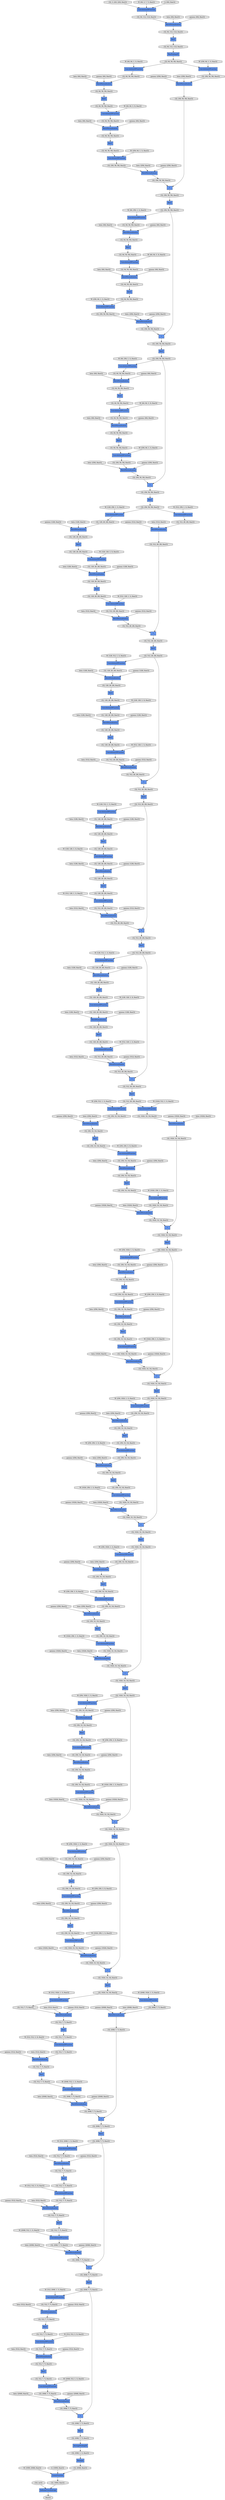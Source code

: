 digraph graphname{rankdir=TB;140308664582272 [label="BatchNormalization",shape="record",fillcolor="#6495ED",style="filled"];140308664615040 [label="(32, 256, 14, 14), float32",shape="octagon",fillcolor="#E0E0E0",style="filled"];140312193564856 [label="gamma: (2048), float32",shape="octagon",fillcolor="#E0E0E0",style="filled"];140308664615096 [label="BatchNormalization",shape="record",fillcolor="#6495ED",style="filled"];140308664615152 [label="Convolution2DFunction",shape="record",fillcolor="#6495ED",style="filled"];140308665172208 [label="(32, 3, 224, 224), float32",shape="octagon",fillcolor="#E0E0E0",style="filled"];140308664615208 [label="(32, 256, 14, 14), float32",shape="octagon",fillcolor="#E0E0E0",style="filled"];140308664615264 [label="ReLU",shape="record",fillcolor="#6495ED",style="filled"];140308665172320 [label="ReLU",shape="record",fillcolor="#6495ED",style="filled"];140308664615320 [label="(32, 256, 14, 14), float32",shape="octagon",fillcolor="#E0E0E0",style="filled"];140308664582552 [label="(32, 256, 14, 14), float32",shape="octagon",fillcolor="#E0E0E0",style="filled"];140312193565136 [label="beta: (2048), float32",shape="octagon",fillcolor="#E0E0E0",style="filled"];140308665172432 [label="(32, 64, 112, 112), float32",shape="octagon",fillcolor="#E0E0E0",style="filled"];140308664615432 [label="BatchNormalization",shape="record",fillcolor="#6495ED",style="filled"];140308664582664 [label="Convolution2DFunction",shape="record",fillcolor="#6495ED",style="filled"];140308664582720 [label="(32, 256, 14, 14), float32",shape="octagon",fillcolor="#E0E0E0",style="filled"];140308664582776 [label="(32, 1024, 14, 14), float32",shape="octagon",fillcolor="#E0E0E0",style="filled"];140308664582888 [label="ReLU",shape="record",fillcolor="#6495ED",style="filled"];140308664615712 [label="(32, 256, 14, 14), float32",shape="octagon",fillcolor="#E0E0E0",style="filled"];140308664615768 [label="(32, 256, 14, 14), float32",shape="octagon",fillcolor="#E0E0E0",style="filled"];140308664615824 [label="_ + _",shape="record",fillcolor="#6495ED",style="filled"];140308664583056 [label="BatchNormalization",shape="record",fillcolor="#6495ED",style="filled"];140312193565640 [label="W: (512, 2048, 1, 1), float32",shape="octagon",fillcolor="#E0E0E0",style="filled"];140308664615880 [label="(32, 256, 14, 14), float32",shape="octagon",fillcolor="#E0E0E0",style="filled"];140308664583112 [label="BatchNormalization",shape="record",fillcolor="#6495ED",style="filled"];140308664615936 [label="(32, 1024, 14, 14), float32",shape="octagon",fillcolor="#E0E0E0",style="filled"];140308664583168 [label="(32, 1024, 14, 14), float32",shape="octagon",fillcolor="#E0E0E0",style="filled"];140311028040704 [label="W: (64, 3, 7, 7), float32",shape="octagon",fillcolor="#E0E0E0",style="filled"];140308664583224 [label="_ + _",shape="record",fillcolor="#6495ED",style="filled"];140308664616048 [label="BatchNormalization",shape="record",fillcolor="#6495ED",style="filled"];140308664583280 [label="(32, 1024, 14, 14), float32",shape="octagon",fillcolor="#E0E0E0",style="filled"];140308664616216 [label="ReLU",shape="record",fillcolor="#6495ED",style="filled"];140312193566032 [label="gamma: (512), float32",shape="octagon",fillcolor="#E0E0E0",style="filled"];140308664616328 [label="(32, 1024, 14, 14), float32",shape="octagon",fillcolor="#E0E0E0",style="filled"];140308664616384 [label="ReLU",shape="record",fillcolor="#6495ED",style="filled"];140308664583616 [label="Convolution2DFunction",shape="record",fillcolor="#6495ED",style="filled"];140308664616440 [label="(32, 1024, 14, 14), float32",shape="octagon",fillcolor="#E0E0E0",style="filled"];140308664583672 [label="(32, 1024, 14, 14), float32",shape="octagon",fillcolor="#E0E0E0",style="filled"];140308664583728 [label="ReLU",shape="record",fillcolor="#6495ED",style="filled"];140312193566312 [label="beta: (512), float32",shape="octagon",fillcolor="#E0E0E0",style="filled"];140308664583784 [label="(32, 256, 14, 14), float32",shape="octagon",fillcolor="#E0E0E0",style="filled"];140308664616608 [label="Convolution2DFunction",shape="record",fillcolor="#6495ED",style="filled"];140308664583840 [label="(32, 1024, 14, 14), float32",shape="octagon",fillcolor="#E0E0E0",style="filled"];140308664616664 [label="(32, 1024, 14, 14), float32",shape="octagon",fillcolor="#E0E0E0",style="filled"];140308664584008 [label="Convolution2DFunction",shape="record",fillcolor="#6495ED",style="filled"];140308664584064 [label="(32, 1024, 14, 14), float32",shape="octagon",fillcolor="#E0E0E0",style="filled"];140312193566648 [label="W: (512, 512, 3, 3), float32",shape="octagon",fillcolor="#E0E0E0",style="filled"];140308664616944 [label="Convolution2DFunction",shape="record",fillcolor="#6495ED",style="filled"];140308664617000 [label="(32, 256, 14, 14), float32",shape="octagon",fillcolor="#E0E0E0",style="filled"];140308664617056 [label="BatchNormalization",shape="record",fillcolor="#6495ED",style="filled"];140308664584288 [label="Convolution2DFunction",shape="record",fillcolor="#6495ED",style="filled"];140308664617112 [label="Convolution2DFunction",shape="record",fillcolor="#6495ED",style="filled"];140308664584344 [label="(32, 256, 14, 14), float32",shape="octagon",fillcolor="#E0E0E0",style="filled"];140308664617168 [label="(32, 256, 14, 14), float32",shape="octagon",fillcolor="#E0E0E0",style="filled"];140308664584400 [label="BatchNormalization",shape="record",fillcolor="#6495ED",style="filled"];140308664617224 [label="ReLU",shape="record",fillcolor="#6495ED",style="filled"];140308664584456 [label="Convolution2DFunction",shape="record",fillcolor="#6495ED",style="filled"];140312193567040 [label="gamma: (512), float32",shape="octagon",fillcolor="#E0E0E0",style="filled"];140308664617280 [label="(32, 256, 14, 14), float32",shape="octagon",fillcolor="#E0E0E0",style="filled"];140308664584512 [label="(32, 256, 14, 14), float32",shape="octagon",fillcolor="#E0E0E0",style="filled"];140308664584568 [label="ReLU",shape="record",fillcolor="#6495ED",style="filled"];140308665174336 [label="(32, 64, 112, 112), float32",shape="octagon",fillcolor="#E0E0E0",style="filled"];140308664617392 [label="BatchNormalization",shape="record",fillcolor="#6495ED",style="filled"];140308664584624 [label="(32, 256, 14, 14), float32",shape="octagon",fillcolor="#E0E0E0",style="filled"];140308665174448 [label="Convolution2DFunction",shape="record",fillcolor="#6495ED",style="filled"];140308664584736 [label="BatchNormalization",shape="record",fillcolor="#6495ED",style="filled"];140308665174560 [label="ReLU",shape="record",fillcolor="#6495ED",style="filled"];140312193567320 [label="beta: (512), float32",shape="octagon",fillcolor="#E0E0E0",style="filled"];140308664617672 [label="(32, 256, 14, 14), float32",shape="octagon",fillcolor="#E0E0E0",style="filled"];140308664617728 [label="(32, 256, 14, 14), float32",shape="octagon",fillcolor="#E0E0E0",style="filled"];140308664617784 [label="_ + _",shape="record",fillcolor="#6495ED",style="filled"];140308664585016 [label="(32, 256, 14, 14), float32",shape="octagon",fillcolor="#E0E0E0",style="filled"];140308664617840 [label="(32, 256, 14, 14), float32",shape="octagon",fillcolor="#E0E0E0",style="filled"];140308664585072 [label="(32, 1024, 14, 14), float32",shape="octagon",fillcolor="#E0E0E0",style="filled"];140312193567656 [label="W: (2048, 512, 1, 1), float32",shape="octagon",fillcolor="#E0E0E0",style="filled"];140308664617896 [label="(32, 1024, 14, 14), float32",shape="octagon",fillcolor="#E0E0E0",style="filled"];140308664585128 [label="_ + _",shape="record",fillcolor="#6495ED",style="filled"];140308665174952 [label="Convolution2DFunction",shape="record",fillcolor="#6495ED",style="filled"];140308664585184 [label="(32, 256, 14, 14), float32",shape="octagon",fillcolor="#E0E0E0",style="filled"];140308664618008 [label="BatchNormalization",shape="record",fillcolor="#6495ED",style="filled"];140308664585240 [label="(32, 256, 14, 14), float32",shape="octagon",fillcolor="#E0E0E0",style="filled"];140308664585352 [label="BatchNormalization",shape="record",fillcolor="#6495ED",style="filled"];140308664618176 [label="ReLU",shape="record",fillcolor="#6495ED",style="filled"];140308665175232 [label="(32, 64, 112, 112), float32",shape="octagon",fillcolor="#E0E0E0",style="filled"];140312193568048 [label="gamma: (2048), float32",shape="octagon",fillcolor="#E0E0E0",style="filled"];140308664618288 [label="(32, 1024, 14, 14), float32",shape="octagon",fillcolor="#E0E0E0",style="filled"];140308664585520 [label="ReLU",shape="record",fillcolor="#6495ED",style="filled"];140308664618344 [label="ReLU",shape="record",fillcolor="#6495ED",style="filled"];140308665175400 [label="BatchNormalization",shape="record",fillcolor="#6495ED",style="filled"];140308664618400 [label="(32, 1024, 14, 14), float32",shape="octagon",fillcolor="#E0E0E0",style="filled"];140308664585632 [label="(32, 1024, 14, 14), float32",shape="octagon",fillcolor="#E0E0E0",style="filled"];140308665175456 [label="MaxPooling2D",shape="record",fillcolor="#6495ED",style="filled"];140308664585688 [label="ReLU",shape="record",fillcolor="#6495ED",style="filled"];140308664585744 [label="(32, 1024, 14, 14), float32",shape="octagon",fillcolor="#E0E0E0",style="filled"];140312193568328 [label="beta: (2048), float32",shape="octagon",fillcolor="#E0E0E0",style="filled"];140308664618568 [label="Convolution2DFunction",shape="record",fillcolor="#6495ED",style="filled"];140308664618624 [label="(32, 1024, 14, 14), float32",shape="octagon",fillcolor="#E0E0E0",style="filled"];140308664585912 [label="Convolution2DFunction",shape="record",fillcolor="#6495ED",style="filled"];140308664585968 [label="(32, 1024, 14, 14), float32",shape="octagon",fillcolor="#E0E0E0",style="filled"];140308664586024 [label="Convolution2DFunction",shape="record",fillcolor="#6495ED",style="filled"];140308665175848 [label="(32, 64, 56, 56), float32",shape="octagon",fillcolor="#E0E0E0",style="filled"];140308665175904 [label="Convolution2DFunction",shape="record",fillcolor="#6495ED",style="filled"];140312193568664 [label="W: (1000, 2048), float32",shape="octagon",fillcolor="#E0E0E0",style="filled"];140308664618904 [label="Convolution2DFunction",shape="record",fillcolor="#6495ED",style="filled"];140308664618960 [label="(32, 256, 14, 14), float32",shape="octagon",fillcolor="#E0E0E0",style="filled"];140312196321352 [label="gamma: (128), float32",shape="octagon",fillcolor="#E0E0E0",style="filled"];140312196321632 [label="beta: (128), float32",shape="octagon",fillcolor="#E0E0E0",style="filled"];140312196321968 [label="W: (512, 128, 1, 1), float32",shape="octagon",fillcolor="#E0E0E0",style="filled"];140312196322360 [label="gamma: (512), float32",shape="octagon",fillcolor="#E0E0E0",style="filled"];140312196322640 [label="beta: (512), float32",shape="octagon",fillcolor="#E0E0E0",style="filled"];140308665144880 [label="BatchNormalization",shape="record",fillcolor="#6495ED",style="filled"];140312196323200 [label="W: (256, 512, 1, 1), float32",shape="octagon",fillcolor="#E0E0E0",style="filled"];140311028307952 [label="BatchNormalization",shape="record",fillcolor="#6495ED",style="filled"];140310032128264 [label="gamma: (2048), float32",shape="octagon",fillcolor="#E0E0E0",style="filled"];140312196323592 [label="gamma: (256), float32",shape="octagon",fillcolor="#E0E0E0",style="filled"];140312196323872 [label="beta: (256), float32",shape="octagon",fillcolor="#E0E0E0",style="filled"];140312196324208 [label="W: (256, 256, 3, 3), float32",shape="octagon",fillcolor="#E0E0E0",style="filled"];140312196324600 [label="gamma: (256), float32",shape="octagon",fillcolor="#E0E0E0",style="filled"];140311028309464 [label="Convolution2DFunction",shape="record",fillcolor="#6495ED",style="filled"];140312196324880 [label="beta: (256), float32",shape="octagon",fillcolor="#E0E0E0",style="filled"];140312196325216 [label="W: (1024, 256, 1, 1), float32",shape="octagon",fillcolor="#E0E0E0",style="filled"];140308665147232 [label="Convolution2DFunction",shape="record",fillcolor="#6495ED",style="filled"];140308664131656 [label="BatchNormalization",shape="record",fillcolor="#6495ED",style="filled"];140308664197248 [label="(32, 512, 7, 7), float32",shape="octagon",fillcolor="#E0E0E0",style="filled"];140308664131712 [label="Convolution2DFunction",shape="record",fillcolor="#6495ED",style="filled"];140308664197304 [label="BatchNormalization",shape="record",fillcolor="#6495ED",style="filled"];140308664131768 [label="(32, 256, 14, 14), float32",shape="octagon",fillcolor="#E0E0E0",style="filled"];140312196260024 [label="W: (128, 256, 1, 1), float32",shape="octagon",fillcolor="#E0E0E0",style="filled"];140308664197360 [label="Convolution2DFunction",shape="record",fillcolor="#6495ED",style="filled"];140308664131824 [label="ReLU",shape="record",fillcolor="#6495ED",style="filled"];140308664197416 [label="(32, 512, 7, 7), float32",shape="octagon",fillcolor="#E0E0E0",style="filled"];140308664131880 [label="(32, 256, 14, 14), float32",shape="octagon",fillcolor="#E0E0E0",style="filled"];140308664197472 [label="ReLU",shape="record",fillcolor="#6495ED",style="filled"];140308664197528 [label="(32, 512, 7, 7), float32",shape="octagon",fillcolor="#E0E0E0",style="filled"];140308664131992 [label="BatchNormalization",shape="record",fillcolor="#6495ED",style="filled"];140312196391320 [label="W: (256, 1024, 1, 1), float32",shape="octagon",fillcolor="#E0E0E0",style="filled"];140312196194712 [label="gamma: (64), float32",shape="octagon",fillcolor="#E0E0E0",style="filled"];140308664197640 [label="BatchNormalization",shape="record",fillcolor="#6495ED",style="filled"];140312196260416 [label="gamma: (128), float32",shape="octagon",fillcolor="#E0E0E0",style="filled"];140308664132272 [label="(32, 256, 14, 14), float32",shape="octagon",fillcolor="#E0E0E0",style="filled"];140308664132328 [label="(32, 256, 14, 14), float32",shape="octagon",fillcolor="#E0E0E0",style="filled"];140308664197920 [label="(32, 512, 7, 7), float32",shape="octagon",fillcolor="#E0E0E0",style="filled"];140308664132384 [label="_ + _",shape="record",fillcolor="#6495ED",style="filled"];140312196391712 [label="gamma: (256), float32",shape="octagon",fillcolor="#E0E0E0",style="filled"];140308664132440 [label="(32, 256, 14, 14), float32",shape="octagon",fillcolor="#E0E0E0",style="filled"];140312196260696 [label="beta: (128), float32",shape="octagon",fillcolor="#E0E0E0",style="filled"];140308664198032 [label="_ + _",shape="record",fillcolor="#6495ED",style="filled"];140308664132496 [label="(32, 1024, 14, 14), float32",shape="octagon",fillcolor="#E0E0E0",style="filled"];140308664198088 [label="(32, 512, 7, 7), float32",shape="octagon",fillcolor="#E0E0E0",style="filled"];140308664198144 [label="(32, 2048, 7, 7), float32",shape="octagon",fillcolor="#E0E0E0",style="filled"];140308664132608 [label="BatchNormalization",shape="record",fillcolor="#6495ED",style="filled"];140312196391992 [label="beta: (256), float32",shape="octagon",fillcolor="#E0E0E0",style="filled"];140312196195384 [label="W: (64, 64, 1, 1), float32",shape="octagon",fillcolor="#E0E0E0",style="filled"];140308664198256 [label="BatchNormalization",shape="record",fillcolor="#6495ED",style="filled"];140308664132776 [label="ReLU",shape="record",fillcolor="#6495ED",style="filled"];140312196261032 [label="W: (128, 128, 3, 3), float32",shape="octagon",fillcolor="#E0E0E0",style="filled"];140308664132888 [label="(32, 1024, 14, 14), float32",shape="octagon",fillcolor="#E0E0E0",style="filled"];140308664132944 [label="ReLU",shape="record",fillcolor="#6495ED",style="filled"];140308664198536 [label="(32, 2048, 7, 7), float32",shape="octagon",fillcolor="#E0E0E0",style="filled"];140308664133000 [label="(32, 1024, 14, 14), float32",shape="octagon",fillcolor="#E0E0E0",style="filled"];140312196392328 [label="W: (256, 256, 3, 3), float32",shape="octagon",fillcolor="#E0E0E0",style="filled"];140308664198592 [label="SoftmaxCrossEntropy",shape="record",fillcolor="#6495ED",style="filled"];140308664198648 [label="(32, 2048, 7, 7), float32",shape="octagon",fillcolor="#E0E0E0",style="filled"];140312196261424 [label="gamma: (128), float32",shape="octagon",fillcolor="#E0E0E0",style="filled"];140308664198760 [label="(32, 512, 7, 7), float32",shape="octagon",fillcolor="#E0E0E0",style="filled"];140308664133224 [label="(32, 1024, 14, 14), float32",shape="octagon",fillcolor="#E0E0E0",style="filled"];140312196392720 [label="gamma: (256), float32",shape="octagon",fillcolor="#E0E0E0",style="filled"];140312196261704 [label="beta: (128), float32",shape="octagon",fillcolor="#E0E0E0",style="filled"];140312196196168 [label="beta: (64), float32",shape="octagon",fillcolor="#E0E0E0",style="filled"];140308664199040 [label="ReLU",shape="record",fillcolor="#6495ED",style="filled"];140308664133504 [label="Convolution2DFunction",shape="record",fillcolor="#6495ED",style="filled"];140308664133560 [label="(32, 256, 14, 14), float32",shape="octagon",fillcolor="#E0E0E0",style="filled"];140308664199152 [label="(32, 2048, 7, 7), float32",shape="octagon",fillcolor="#E0E0E0",style="filled"];140308664133616 [label="BatchNormalization",shape="record",fillcolor="#6495ED",style="filled"];140308664133672 [label="Convolution2DFunction",shape="record",fillcolor="#6495ED",style="filled"];140312196393000 [label="beta: (256), float32",shape="octagon",fillcolor="#E0E0E0",style="filled"];140308664133728 [label="(32, 256, 14, 14), float32",shape="octagon",fillcolor="#E0E0E0",style="filled"];140308664133784 [label="ReLU",shape="record",fillcolor="#6495ED",style="filled"];140312196262040 [label="W: (512, 128, 1, 1), float32",shape="octagon",fillcolor="#E0E0E0",style="filled"];140308664199376 [label="(32, 512, 7, 7), float32",shape="octagon",fillcolor="#E0E0E0",style="filled"];140308664133840 [label="(32, 256, 14, 14), float32",shape="octagon",fillcolor="#E0E0E0",style="filled"];140308664199432 [label="ReLU",shape="record",fillcolor="#6495ED",style="filled"];140312196196616 [label="beta: (64), float32",shape="octagon",fillcolor="#E0E0E0",style="filled"];140308664133952 [label="BatchNormalization",shape="record",fillcolor="#6495ED",style="filled"];140308664199544 [label="Convolution2DFunction",shape="record",fillcolor="#6495ED",style="filled"];140312196393336 [label="W: (1024, 256, 1, 1), float32",shape="octagon",fillcolor="#E0E0E0",style="filled"];140308664199600 [label="BatchNormalization",shape="record",fillcolor="#6495ED",style="filled"];140308664199656 [label="Convolution2DFunction",shape="record",fillcolor="#6495ED",style="filled"];140308664199712 [label="(32, 512, 7, 7), float32",shape="octagon",fillcolor="#E0E0E0",style="filled"];140312196262432 [label="gamma: (512), float32",shape="octagon",fillcolor="#E0E0E0",style="filled"];140308664199768 [label="ReLU",shape="record",fillcolor="#6495ED",style="filled"];140308664134232 [label="(32, 256, 14, 14), float32",shape="octagon",fillcolor="#E0E0E0",style="filled"];140312196196952 [label="W: (64, 64, 3, 3), float32",shape="octagon",fillcolor="#E0E0E0",style="filled"];140308664199824 [label="(32, 512, 7, 7), float32",shape="octagon",fillcolor="#E0E0E0",style="filled"];140308664134344 [label="_ + _",shape="record",fillcolor="#6495ED",style="filled"];140308664199936 [label="Reshape",shape="record",fillcolor="#6495ED",style="filled"];140308664134400 [label="(32, 256, 14, 14), float32",shape="octagon",fillcolor="#E0E0E0",style="filled"];140312196393728 [label="gamma: (1024), float32",shape="octagon",fillcolor="#E0E0E0",style="filled"];140308664134456 [label="(32, 1024, 14, 14), float32",shape="octagon",fillcolor="#E0E0E0",style="filled"];140312196262712 [label="beta: (512), float32",shape="octagon",fillcolor="#E0E0E0",style="filled"];140308664134568 [label="ReLU",shape="record",fillcolor="#6495ED",style="filled"];140312196197344 [label="gamma: (64), float32",shape="octagon",fillcolor="#E0E0E0",style="filled"];140312196394008 [label="beta: (1024), float32",shape="octagon",fillcolor="#E0E0E0",style="filled"];140308664200272 [label="(32), int32",shape="octagon",fillcolor="#E0E0E0",style="filled"];140308664134736 [label="ReLU",shape="record",fillcolor="#6495ED",style="filled"];140308665085008 [label="ReLU",shape="record",fillcolor="#6495ED",style="filled"];140308664134792 [label="BatchNormalization",shape="record",fillcolor="#6495ED",style="filled"];140312196263048 [label="W: (512, 256, 1, 1), float32",shape="octagon",fillcolor="#E0E0E0",style="filled"];140308664134848 [label="(32, 1024, 14, 14), float32",shape="octagon",fillcolor="#E0E0E0",style="filled"];140308664200440 [label="(32, 512, 7, 7), float32",shape="octagon",fillcolor="#E0E0E0",style="filled"];140308664134904 [label="(32, 512, 7, 7), float32",shape="octagon",fillcolor="#E0E0E0",style="filled"];140312196197624 [label="beta: (64), float32",shape="octagon",fillcolor="#E0E0E0",style="filled"];140308664200496 [label="BatchNormalization",shape="record",fillcolor="#6495ED",style="filled"];140308664134960 [label="(32, 1024, 14, 14), float32",shape="octagon",fillcolor="#E0E0E0",style="filled"];140308664135128 [label="AveragePooling2D",shape="record",fillcolor="#6495ED",style="filled"];140308664200664 [label="ReLU",shape="record",fillcolor="#6495ED",style="filled"];140308664200720 [label="(32, 512, 7, 7), float32",shape="octagon",fillcolor="#E0E0E0",style="filled"];140308664135184 [label="(32, 1024, 14, 14), float32",shape="octagon",fillcolor="#E0E0E0",style="filled"];140312196394512 [label="W: (256, 1024, 1, 1), float32",shape="octagon",fillcolor="#E0E0E0",style="filled"];140308664200776 [label="_ + _",shape="record",fillcolor="#6495ED",style="filled"];140312196263440 [label="gamma: (512), float32",shape="octagon",fillcolor="#E0E0E0",style="filled"];140312196197960 [label="W: (256, 64, 1, 1), float32",shape="octagon",fillcolor="#E0E0E0",style="filled"];140308664135408 [label="Convolution2DFunction",shape="record",fillcolor="#6495ED",style="filled"];140308664135464 [label="(32, 512, 7, 7), float32",shape="octagon",fillcolor="#E0E0E0",style="filled"];140312196263720 [label="beta: (512), float32",shape="octagon",fillcolor="#E0E0E0",style="filled"];140308664135520 [label="BatchNormalization",shape="record",fillcolor="#6495ED",style="filled"];140308664135576 [label="Convolution2DFunction",shape="record",fillcolor="#6495ED",style="filled"];140312196394904 [label="gamma: (256), float32",shape="octagon",fillcolor="#E0E0E0",style="filled"];140308664201168 [label="(32, 2048, 7, 7), float32",shape="octagon",fillcolor="#E0E0E0",style="filled"];140308664135632 [label="(32, 512, 7, 7), float32",shape="octagon",fillcolor="#E0E0E0",style="filled"];140312196198352 [label="gamma: (256), float32",shape="octagon",fillcolor="#E0E0E0",style="filled"];140308664692808 [label="(32, 128, 28, 28), float32",shape="octagon",fillcolor="#E0E0E0",style="filled"];140312193544320 [label="gamma: (256), float32",shape="octagon",fillcolor="#E0E0E0",style="filled"];140308664234168 [label="(32, 2048, 7, 7), float32",shape="octagon",fillcolor="#E0E0E0",style="filled"];140312196296888 [label="beta: (128), float32",shape="octagon",fillcolor="#E0E0E0",style="filled"];140308664234280 [label="(32, 2048, 7, 7), float32",shape="octagon",fillcolor="#E0E0E0",style="filled"];140312193544600 [label="beta: (256), float32",shape="octagon",fillcolor="#E0E0E0",style="filled"];140308664693144 [label="Convolution2DFunction",shape="record",fillcolor="#6495ED",style="filled"];140308664693200 [label="(32, 64, 56, 56), float32",shape="octagon",fillcolor="#E0E0E0",style="filled"];140308664234504 [label="LinearFunction",shape="record",fillcolor="#6495ED",style="filled"];140312196297224 [label="W: (128, 128, 3, 3), float32",shape="octagon",fillcolor="#E0E0E0",style="filled"];140308664693256 [label="BatchNormalization",shape="record",fillcolor="#6495ED",style="filled"];140308664234560 [label="(32, 2048, 7, 7), float32",shape="octagon",fillcolor="#E0E0E0",style="filled"];140308664693312 [label="Convolution2DFunction",shape="record",fillcolor="#6495ED",style="filled"];140308664234616 [label="(32, 2048), float32",shape="octagon",fillcolor="#E0E0E0",style="filled"];140308664693368 [label="(32, 64, 56, 56), float32",shape="octagon",fillcolor="#E0E0E0",style="filled"];140308664693424 [label="ReLU",shape="record",fillcolor="#6495ED",style="filled"];140308664234728 [label="(32, 2048, 1, 1), float32",shape="octagon",fillcolor="#E0E0E0",style="filled"];140312193544936 [label="W: (1024, 256, 1, 1), float32",shape="octagon",fillcolor="#E0E0E0",style="filled"];140308664693480 [label="(32, 64, 56, 56), float32",shape="octagon",fillcolor="#E0E0E0",style="filled"];140308664693592 [label="BatchNormalization",shape="record",fillcolor="#6495ED",style="filled"];140312196297616 [label="gamma: (128), float32",shape="octagon",fillcolor="#E0E0E0",style="filled"];140312193545328 [label="gamma: (1024), float32",shape="octagon",fillcolor="#E0E0E0",style="filled"];140308664693872 [label="(32, 64, 56, 56), float32",shape="octagon",fillcolor="#E0E0E0",style="filled"];140312196297896 [label="beta: (128), float32",shape="octagon",fillcolor="#E0E0E0",style="filled"];140308664693984 [label="Convolution2DFunction",shape="record",fillcolor="#6495ED",style="filled"];140308664694040 [label="(32, 64, 56, 56), float32",shape="octagon",fillcolor="#E0E0E0",style="filled"];140308664694096 [label="(32, 256, 56, 56), float32",shape="octagon",fillcolor="#E0E0E0",style="filled"];140312193545608 [label="beta: (1024), float32",shape="octagon",fillcolor="#E0E0E0",style="filled"];140308664694208 [label="BatchNormalization",shape="record",fillcolor="#6495ED",style="filled"];140312196298232 [label="W: (512, 128, 1, 1), float32",shape="octagon",fillcolor="#E0E0E0",style="filled"];140308664694376 [label="BatchNormalization",shape="record",fillcolor="#6495ED",style="filled"];140308664694432 [label="(32, 512, 28, 28), float32",shape="octagon",fillcolor="#E0E0E0",style="filled"];140308664694488 [label="(32, 256, 56, 56), float32",shape="octagon",fillcolor="#E0E0E0",style="filled"];140312193546000 [label="W: (512, 2048, 1, 1), float32",shape="octagon",fillcolor="#E0E0E0",style="filled"];140308664694544 [label="_ + _",shape="record",fillcolor="#6495ED",style="filled"];140308664694600 [label="(32, 256, 56, 56), float32",shape="octagon",fillcolor="#E0E0E0",style="filled"];140312196298624 [label="gamma: (512), float32",shape="octagon",fillcolor="#E0E0E0",style="filled"];140308664694880 [label="ReLU",shape="record",fillcolor="#6495ED",style="filled"];140312193546392 [label="gamma: (512), float32",shape="octagon",fillcolor="#E0E0E0",style="filled"];140312196298904 [label="beta: (512), float32",shape="octagon",fillcolor="#E0E0E0",style="filled"];140308664694936 [label="Convolution2DFunction",shape="record",fillcolor="#6495ED",style="filled"];140308664694992 [label="(32, 256, 56, 56), float32",shape="octagon",fillcolor="#E0E0E0",style="filled"];140308664695048 [label="(32, 128, 28, 28), float32",shape="octagon",fillcolor="#E0E0E0",style="filled"];140309990914368 [label="W: (2048, 512, 1, 1), float32",shape="octagon",fillcolor="#E0E0E0",style="filled"];140308664695104 [label="(32, 512, 28, 28), float32",shape="octagon",fillcolor="#E0E0E0",style="filled"];140308664695160 [label="_ + _",shape="record",fillcolor="#6495ED",style="filled"];140312193546672 [label="beta: (512), float32",shape="octagon",fillcolor="#E0E0E0",style="filled"];140308664695440 [label="ReLU",shape="record",fillcolor="#6495ED",style="filled"];140312196299408 [label="W: (128, 512, 1, 1), float32",shape="octagon",fillcolor="#E0E0E0",style="filled"];140312193547008 [label="W: (512, 512, 3, 3), float32",shape="octagon",fillcolor="#E0E0E0",style="filled"];140308664695552 [label="(32, 512, 28, 28), float32",shape="octagon",fillcolor="#E0E0E0",style="filled"];140308664695664 [label="BatchNormalization",shape="record",fillcolor="#6495ED",style="filled"];140312196299800 [label="gamma: (128), float32",shape="octagon",fillcolor="#E0E0E0",style="filled"];140308664695888 [label="(32, 512, 28, 28), float32",shape="octagon",fillcolor="#E0E0E0",style="filled"];140312193547400 [label="gamma: (512), float32",shape="octagon",fillcolor="#E0E0E0",style="filled"];140310032563504 [label="beta: (2048), float32",shape="octagon",fillcolor="#E0E0E0",style="filled"];140308664696112 [label="ReLU",shape="record",fillcolor="#6495ED",style="filled"];140312196300080 [label="beta: (128), float32",shape="octagon",fillcolor="#E0E0E0",style="filled"];140312193547680 [label="beta: (512), float32",shape="octagon",fillcolor="#E0E0E0",style="filled"];140312196300416 [label="W: (128, 128, 3, 3), float32",shape="octagon",fillcolor="#E0E0E0",style="filled"];140312193548016 [label="W: (2048, 512, 1, 1), float32",shape="octagon",fillcolor="#E0E0E0",style="filled"];140308664172616 [label="ReLU",shape="record",fillcolor="#6495ED",style="filled"];140308664467528 [label="(32, 64, 56, 56), float32",shape="octagon",fillcolor="#E0E0E0",style="filled"];140308664172672 [label="(32, 512, 7, 7), float32",shape="octagon",fillcolor="#E0E0E0",style="filled"];140308664467584 [label="(32, 64, 56, 56), float32",shape="octagon",fillcolor="#E0E0E0",style="filled"];140308664467640 [label="_ + _",shape="record",fillcolor="#6495ED",style="filled"];140312196235448 [label="gamma: (256), float32",shape="octagon",fillcolor="#E0E0E0",style="filled"];140308664172784 [label="BatchNormalization",shape="record",fillcolor="#6495ED",style="filled"];140308664467696 [label="(32, 64, 56, 56), float32",shape="octagon",fillcolor="#E0E0E0",style="filled"];140308664467752 [label="(32, 256, 56, 56), float32",shape="octagon",fillcolor="#E0E0E0",style="filled"];140308664467864 [label="BatchNormalization",shape="record",fillcolor="#6495ED",style="filled"];140312193581520 [label="b: (1000), float32",shape="octagon",fillcolor="#E0E0E0",style="filled"];140312196235728 [label="beta: (256), float32",shape="octagon",fillcolor="#E0E0E0",style="filled"];140308664173064 [label="(32, 512, 7, 7), float32",shape="octagon",fillcolor="#E0E0E0",style="filled"];140308664369728 [label="float32",shape="octagon",fillcolor="#E0E0E0",style="filled"];140308664173120 [label="Convolution2DFunction",shape="record",fillcolor="#6495ED",style="filled"];140308664468032 [label="ReLU",shape="record",fillcolor="#6495ED",style="filled"];140308664173232 [label="(32, 512, 7, 7), float32",shape="octagon",fillcolor="#E0E0E0",style="filled"];140308664468144 [label="(32, 256, 56, 56), float32",shape="octagon",fillcolor="#E0E0E0",style="filled"];140308664173288 [label="BatchNormalization",shape="record",fillcolor="#6495ED",style="filled"];140308664468200 [label="ReLU",shape="record",fillcolor="#6495ED",style="filled"];140308664468256 [label="(32, 256, 56, 56), float32",shape="octagon",fillcolor="#E0E0E0",style="filled"];140308664173456 [label="ReLU",shape="record",fillcolor="#6495ED",style="filled"];140308664173512 [label="(32, 2048, 7, 7), float32",shape="octagon",fillcolor="#E0E0E0",style="filled"];140312196236232 [label="W: (64, 256, 1, 1), float32",shape="octagon",fillcolor="#E0E0E0",style="filled"];140308664468480 [label="(32, 256, 56, 56), float32",shape="octagon",fillcolor="#E0E0E0",style="filled"];140308664468760 [label="Convolution2DFunction",shape="record",fillcolor="#6495ED",style="filled"];140308664468816 [label="(32, 64, 56, 56), float32",shape="octagon",fillcolor="#E0E0E0",style="filled"];140312196236624 [label="gamma: (64), float32",shape="octagon",fillcolor="#E0E0E0",style="filled"];140312196466056 [label="W: (2048, 1024, 1, 1), float32",shape="octagon",fillcolor="#E0E0E0",style="filled"];140308664468872 [label="BatchNormalization",shape="record",fillcolor="#6495ED",style="filled"];140308664468928 [label="Convolution2DFunction",shape="record",fillcolor="#6495ED",style="filled"];140308664468984 [label="(32, 64, 56, 56), float32",shape="octagon",fillcolor="#E0E0E0",style="filled"];140308664469040 [label="ReLU",shape="record",fillcolor="#6495ED",style="filled"];140308664469096 [label="(32, 64, 56, 56), float32",shape="octagon",fillcolor="#E0E0E0",style="filled"];140312196236904 [label="beta: (64), float32",shape="octagon",fillcolor="#E0E0E0",style="filled"];140308664174240 [label="BatchNormalization",shape="record",fillcolor="#6495ED",style="filled"];140312196466336 [label="gamma: (2048), float32",shape="octagon",fillcolor="#E0E0E0",style="filled"];140308664174296 [label="(32, 2048, 7, 7), float32",shape="octagon",fillcolor="#E0E0E0",style="filled"];140308664469208 [label="BatchNormalization",shape="record",fillcolor="#6495ED",style="filled"];140312196237240 [label="W: (64, 64, 3, 3), float32",shape="octagon",fillcolor="#E0E0E0",style="filled"];140308664469488 [label="(32, 64, 56, 56), float32",shape="octagon",fillcolor="#E0E0E0",style="filled"];140308664469600 [label="_ + _",shape="record",fillcolor="#6495ED",style="filled"];140308664469656 [label="(32, 64, 56, 56), float32",shape="octagon",fillcolor="#E0E0E0",style="filled"];140308664469712 [label="(32, 256, 56, 56), float32",shape="octagon",fillcolor="#E0E0E0",style="filled"];140308664469824 [label="ReLU",shape="record",fillcolor="#6495ED",style="filled"];140312196237632 [label="gamma: (64), float32",shape="octagon",fillcolor="#E0E0E0",style="filled"];140308664469992 [label="ReLU",shape="record",fillcolor="#6495ED",style="filled"];140308664470048 [label="BatchNormalization",shape="record",fillcolor="#6495ED",style="filled"];140308664470104 [label="(32, 256, 56, 56), float32",shape="octagon",fillcolor="#E0E0E0",style="filled"];140312196237912 [label="beta: (64), float32",shape="octagon",fillcolor="#E0E0E0",style="filled"];140308664175248 [label="ReLU",shape="record",fillcolor="#6495ED",style="filled"];140308664470160 [label="(32, 128, 28, 28), float32",shape="octagon",fillcolor="#E0E0E0",style="filled"];140308664470216 [label="(32, 256, 56, 56), float32",shape="octagon",fillcolor="#E0E0E0",style="filled"];140308664175360 [label="(32, 2048, 7, 7), float32",shape="octagon",fillcolor="#E0E0E0",style="filled"];140308664470384 [label="Convolution2DFunction",shape="record",fillcolor="#6495ED",style="filled"];140308664470440 [label="(32, 256, 56, 56), float32",shape="octagon",fillcolor="#E0E0E0",style="filled"];140312196238248 [label="W: (256, 64, 1, 1), float32",shape="octagon",fillcolor="#E0E0E0",style="filled"];140308664470664 [label="Convolution2DFunction",shape="record",fillcolor="#6495ED",style="filled"];140308664470720 [label="(32, 128, 28, 28), float32",shape="octagon",fillcolor="#E0E0E0",style="filled"];140308664470776 [label="BatchNormalization",shape="record",fillcolor="#6495ED",style="filled"];140308664470832 [label="Convolution2DFunction",shape="record",fillcolor="#6495ED",style="filled"];140312196238640 [label="gamma: (256), float32",shape="octagon",fillcolor="#E0E0E0",style="filled"];140308664175976 [label="Convolution2DFunction",shape="record",fillcolor="#6495ED",style="filled"];140308664470888 [label="(32, 128, 28, 28), float32",shape="octagon",fillcolor="#E0E0E0",style="filled"];140308664470944 [label="ReLU",shape="record",fillcolor="#6495ED",style="filled"];140308664176088 [label="(32, 2048, 7, 7), float32",shape="octagon",fillcolor="#E0E0E0",style="filled"];140308664471000 [label="(32, 128, 28, 28), float32",shape="octagon",fillcolor="#E0E0E0",style="filled"];140308664176144 [label="(32, 512, 7, 7), float32",shape="octagon",fillcolor="#E0E0E0",style="filled"];140308664176200 [label="(32, 2048, 7, 7), float32",shape="octagon",fillcolor="#E0E0E0",style="filled"];140308664471112 [label="BatchNormalization",shape="record",fillcolor="#6495ED",style="filled"];140312196238920 [label="beta: (256), float32",shape="octagon",fillcolor="#E0E0E0",style="filled"];140308664372920 [label="(32, 1000), float32",shape="octagon",fillcolor="#E0E0E0",style="filled"];140308664176312 [label="Convolution2DFunction",shape="record",fillcolor="#6495ED",style="filled"];140308664176368 [label="Convolution2DFunction",shape="record",fillcolor="#6495ED",style="filled"];140308664176424 [label="(32, 2048, 7, 7), float32",shape="octagon",fillcolor="#E0E0E0",style="filled"];140308664471392 [label="(32, 128, 28, 28), float32",shape="octagon",fillcolor="#E0E0E0",style="filled"];140308664471504 [label="Convolution2DFunction",shape="record",fillcolor="#6495ED",style="filled"];140312196370504 [label="W: (1024, 256, 1, 1), float32",shape="octagon",fillcolor="#E0E0E0",style="filled"];140312196370896 [label="gamma: (1024), float32",shape="octagon",fillcolor="#E0E0E0",style="filled"];140312196371176 [label="beta: (1024), float32",shape="octagon",fillcolor="#E0E0E0",style="filled"];140311028356152 [label="(32, 128, 28, 28), float32",shape="octagon",fillcolor="#E0E0E0",style="filled"];140312196371680 [label="W: (256, 1024, 1, 1), float32",shape="octagon",fillcolor="#E0E0E0",style="filled"];140312196372072 [label="gamma: (256), float32",shape="octagon",fillcolor="#E0E0E0",style="filled"];140312196372352 [label="beta: (256), float32",shape="octagon",fillcolor="#E0E0E0",style="filled"];140312196372688 [label="W: (256, 256, 3, 3), float32",shape="octagon",fillcolor="#E0E0E0",style="filled"];140312286222544 [label="(32, 64, 56, 56), float32",shape="octagon",fillcolor="#E0E0E0",style="filled"];140312196503816 [label="beta: (512), float32",shape="octagon",fillcolor="#E0E0E0",style="filled"];140312196373080 [label="gamma: (256), float32",shape="octagon",fillcolor="#E0E0E0",style="filled"];140312196373360 [label="beta: (256), float32",shape="octagon",fillcolor="#E0E0E0",style="filled"];140312196373696 [label="W: (1024, 256, 1, 1), float32",shape="octagon",fillcolor="#E0E0E0",style="filled"];140312196374088 [label="gamma: (1024), float32",shape="octagon",fillcolor="#E0E0E0",style="filled"];140312196505328 [label="gamma: (512), float32",shape="octagon",fillcolor="#E0E0E0",style="filled"];140312196374368 [label="beta: (1024), float32",shape="octagon",fillcolor="#E0E0E0",style="filled"];140308664508488 [label="(32, 128, 28, 28), float32",shape="octagon",fillcolor="#E0E0E0",style="filled"];140308664508544 [label="(32, 512, 28, 28), float32",shape="octagon",fillcolor="#E0E0E0",style="filled"];140308664508656 [label="ReLU",shape="record",fillcolor="#6495ED",style="filled"];140312196210984 [label="beta: (256), float32",shape="octagon",fillcolor="#E0E0E0",style="filled"];140308664508824 [label="BatchNormalization",shape="record",fillcolor="#6495ED",style="filled"];140308664508880 [label="BatchNormalization",shape="record",fillcolor="#6495ED",style="filled"];140308664508936 [label="(32, 512, 28, 28), float32",shape="octagon",fillcolor="#E0E0E0",style="filled"];140308664508992 [label="_ + _",shape="record",fillcolor="#6495ED",style="filled"];140308664509048 [label="(32, 512, 28, 28), float32",shape="octagon",fillcolor="#E0E0E0",style="filled"];140312196211320 [label="W: (256, 64, 1, 1), float32",shape="octagon",fillcolor="#E0E0E0",style="filled"];140308664509384 [label="Convolution2DFunction",shape="record",fillcolor="#6495ED",style="filled"];140308664509440 [label="(32, 512, 28, 28), float32",shape="octagon",fillcolor="#E0E0E0",style="filled"];140312196211712 [label="gamma: (256), float32",shape="octagon",fillcolor="#E0E0E0",style="filled"];140308664509496 [label="ReLU",shape="record",fillcolor="#6495ED",style="filled"];140308664509552 [label="(32, 128, 28, 28), float32",shape="octagon",fillcolor="#E0E0E0",style="filled"];140308664509608 [label="(32, 512, 28, 28), float32",shape="octagon",fillcolor="#E0E0E0",style="filled"];140312196211992 [label="beta: (256), float32",shape="octagon",fillcolor="#E0E0E0",style="filled"];140308664509832 [label="(32, 512, 28, 28), float32",shape="octagon",fillcolor="#E0E0E0",style="filled"];140312196179336 [label="gamma: (64), float32",shape="octagon",fillcolor="#E0E0E0",style="filled"];140308664510112 [label="(32, 128, 28, 28), float32",shape="octagon",fillcolor="#E0E0E0",style="filled"];140308664510224 [label="Convolution2DFunction",shape="record",fillcolor="#6495ED",style="filled"];140308664510280 [label="(32, 128, 28, 28), float32",shape="octagon",fillcolor="#E0E0E0",style="filled"];140308664510336 [label="BatchNormalization",shape="record",fillcolor="#6495ED",style="filled"];140308664510392 [label="Convolution2DFunction",shape="record",fillcolor="#6495ED",style="filled"];140312196212664 [label="W: (64, 256, 1, 1), float32",shape="octagon",fillcolor="#E0E0E0",style="filled"];140308664510448 [label="(32, 128, 28, 28), float32",shape="octagon",fillcolor="#E0E0E0",style="filled"];140308664510504 [label="ReLU",shape="record",fillcolor="#6495ED",style="filled"];140308664510560 [label="(32, 128, 28, 28), float32",shape="octagon",fillcolor="#E0E0E0",style="filled"];140312196180120 [label="b: (64), float32",shape="octagon",fillcolor="#E0E0E0",style="filled"];140308664510672 [label="BatchNormalization",shape="record",fillcolor="#6495ED",style="filled"];140312196213000 [label="gamma: (64), float32",shape="octagon",fillcolor="#E0E0E0",style="filled"];140308664510952 [label="(32, 128, 28, 28), float32",shape="octagon",fillcolor="#E0E0E0",style="filled"];140312196213280 [label="beta: (64), float32",shape="octagon",fillcolor="#E0E0E0",style="filled"];140308664511064 [label="_ + _",shape="record",fillcolor="#6495ED",style="filled"];140308664511120 [label="(32, 128, 28, 28), float32",shape="octagon",fillcolor="#E0E0E0",style="filled"];140308664511176 [label="(32, 512, 28, 28), float32",shape="octagon",fillcolor="#E0E0E0",style="filled"];140308664511288 [label="ReLU",shape="record",fillcolor="#6495ED",style="filled"];140312196213560 [label="W: (64, 64, 3, 3), float32",shape="octagon",fillcolor="#E0E0E0",style="filled"];140308665494384 [label="Convolution2DFunction",shape="record",fillcolor="#6495ED",style="filled"];140308664511456 [label="ReLU",shape="record",fillcolor="#6495ED",style="filled"];140308664511512 [label="BatchNormalization",shape="record",fillcolor="#6495ED",style="filled"];140308664511568 [label="(32, 512, 28, 28), float32",shape="octagon",fillcolor="#E0E0E0",style="filled"];140308664511624 [label="(32, 256, 14, 14), float32",shape="octagon",fillcolor="#E0E0E0",style="filled"];140312196213896 [label="gamma: (64), float32",shape="octagon",fillcolor="#E0E0E0",style="filled"];140308664511680 [label="(32, 512, 28, 28), float32",shape="octagon",fillcolor="#E0E0E0",style="filled"];140308664511904 [label="(32, 512, 28, 28), float32",shape="octagon",fillcolor="#E0E0E0",style="filled"];140312196214176 [label="beta: (64), float32",shape="octagon",fillcolor="#E0E0E0",style="filled"];140308664512128 [label="Convolution2DFunction",shape="record",fillcolor="#6495ED",style="filled"];140308664512184 [label="(32, 256, 14, 14), float32",shape="octagon",fillcolor="#E0E0E0",style="filled"];140308664512240 [label="BatchNormalization",shape="record",fillcolor="#6495ED",style="filled"];140312196214512 [label="W: (256, 64, 1, 1), float32",shape="octagon",fillcolor="#E0E0E0",style="filled"];140308664512296 [label="Convolution2DFunction",shape="record",fillcolor="#6495ED",style="filled"];140308664512352 [label="(32, 256, 14, 14), float32",shape="octagon",fillcolor="#E0E0E0",style="filled"];140308664512408 [label="ReLU",shape="record",fillcolor="#6495ED",style="filled"];140308664512464 [label="(32, 256, 14, 14), float32",shape="octagon",fillcolor="#E0E0E0",style="filled"];140312196411632 [label="beta: (256), float32",shape="octagon",fillcolor="#E0E0E0",style="filled"];140312196346152 [label="gamma: (1024), float32",shape="octagon",fillcolor="#E0E0E0",style="filled"];140308664447272 [label="(32, 128, 28, 28), float32",shape="octagon",fillcolor="#E0E0E0",style="filled"];140310033363296 [label="beta: (2048), float32",shape="octagon",fillcolor="#E0E0E0",style="filled"];140312196280672 [label="W: (128, 512, 1, 1), float32",shape="octagon",fillcolor="#E0E0E0",style="filled"];140308664447328 [label="Convolution2DFunction",shape="record",fillcolor="#6495ED",style="filled"];140308664447384 [label="Convolution2DFunction",shape="record",fillcolor="#6495ED",style="filled"];140308664447440 [label="ReLU",shape="record",fillcolor="#6495ED",style="filled"];140308664447496 [label="(32, 128, 28, 28), float32",shape="octagon",fillcolor="#E0E0E0",style="filled"];140312196411968 [label="W: (256, 256, 3, 3), float32",shape="octagon",fillcolor="#E0E0E0",style="filled"];140312196346432 [label="beta: (1024), float32",shape="octagon",fillcolor="#E0E0E0",style="filled"];140308664447552 [label="(32, 256, 56, 56), float32",shape="octagon",fillcolor="#E0E0E0",style="filled"];140312196281064 [label="gamma: (128), float32",shape="octagon",fillcolor="#E0E0E0",style="filled"];140308664447776 [label="BatchNormalization",shape="record",fillcolor="#6495ED",style="filled"];140312196346768 [label="W: (1024, 512, 1, 1), float32",shape="octagon",fillcolor="#E0E0E0",style="filled"];140308664447888 [label="(32, 128, 28, 28), float32",shape="octagon",fillcolor="#E0E0E0",style="filled"];140312196412360 [label="gamma: (256), float32",shape="octagon",fillcolor="#E0E0E0",style="filled"];140308664448000 [label="(32, 128, 28, 28), float32",shape="octagon",fillcolor="#E0E0E0",style="filled"];140312196281344 [label="beta: (128), float32",shape="octagon",fillcolor="#E0E0E0",style="filled"];140308664448168 [label="ReLU",shape="record",fillcolor="#6495ED",style="filled"];140312196412640 [label="beta: (256), float32",shape="octagon",fillcolor="#E0E0E0",style="filled"];140308664448224 [label="(32, 128, 28, 28), float32",shape="octagon",fillcolor="#E0E0E0",style="filled"];140312196347160 [label="gamma: (1024), float32",shape="octagon",fillcolor="#E0E0E0",style="filled"];140308664448336 [label="_ + _",shape="record",fillcolor="#6495ED",style="filled"];140312196281680 [label="W: (128, 128, 3, 3), float32",shape="octagon",fillcolor="#E0E0E0",style="filled"];140308664448392 [label="(32, 512, 28, 28), float32",shape="octagon",fillcolor="#E0E0E0",style="filled"];140308664448448 [label="ReLU",shape="record",fillcolor="#6495ED",style="filled"];140312196412976 [label="W: (1024, 256, 1, 1), float32",shape="octagon",fillcolor="#E0E0E0",style="filled"];140312196347440 [label="beta: (1024), float32",shape="octagon",fillcolor="#E0E0E0",style="filled"];140308664448616 [label="Convolution2DFunction",shape="record",fillcolor="#6495ED",style="filled"];140308664448672 [label="(32, 512, 28, 28), float32",shape="octagon",fillcolor="#E0E0E0",style="filled"];140312196282072 [label="gamma: (128), float32",shape="octagon",fillcolor="#E0E0E0",style="filled"];140309998532368 [label="W: (512, 1024, 1, 1), float32",shape="octagon",fillcolor="#E0E0E0",style="filled"];140308664448784 [label="(32, 512, 28, 28), float32",shape="octagon",fillcolor="#E0E0E0",style="filled"];140312196413368 [label="gamma: (1024), float32",shape="octagon",fillcolor="#E0E0E0",style="filled"];140308664448952 [label="BatchNormalization",shape="record",fillcolor="#6495ED",style="filled"];140312196282352 [label="beta: (128), float32",shape="octagon",fillcolor="#E0E0E0",style="filled"];140312196347944 [label="W: (256, 1024, 1, 1), float32",shape="octagon",fillcolor="#E0E0E0",style="filled"];140308664449064 [label="Convolution2DFunction",shape="record",fillcolor="#6495ED",style="filled"];140308664449120 [label="Convolution2DFunction",shape="record",fillcolor="#6495ED",style="filled"];140308664449232 [label="_ + _",shape="record",fillcolor="#6495ED",style="filled"];140312196413648 [label="beta: (1024), float32",shape="octagon",fillcolor="#E0E0E0",style="filled"];140308664449288 [label="(32, 128, 28, 28), float32",shape="octagon",fillcolor="#E0E0E0",style="filled"];140308664449344 [label="(32, 512, 28, 28), float32",shape="octagon",fillcolor="#E0E0E0",style="filled"];140312196282688 [label="W: (512, 128, 1, 1), float32",shape="octagon",fillcolor="#E0E0E0",style="filled"];140312196348336 [label="gamma: (256), float32",shape="octagon",fillcolor="#E0E0E0",style="filled"];140308664449456 [label="(32, 128, 28, 28), float32",shape="octagon",fillcolor="#E0E0E0",style="filled"];140308664449568 [label="BatchNormalization",shape="record",fillcolor="#6495ED",style="filled"];140308664449624 [label="ReLU",shape="record",fillcolor="#6495ED",style="filled"];140308664449680 [label="(32, 128, 28, 28), float32",shape="octagon",fillcolor="#E0E0E0",style="filled"];140312196414152 [label="W: (256, 1024, 1, 1), float32",shape="octagon",fillcolor="#E0E0E0",style="filled"];140312196348616 [label="beta: (256), float32",shape="octagon",fillcolor="#E0E0E0",style="filled"];140312196283080 [label="gamma: (512), float32",shape="octagon",fillcolor="#E0E0E0",style="filled"];140308664449792 [label="BatchNormalization",shape="record",fillcolor="#6495ED",style="filled"];140312196283360 [label="beta: (512), float32",shape="octagon",fillcolor="#E0E0E0",style="filled"];140308664450016 [label="(32, 64, 56, 56), float32",shape="octagon",fillcolor="#E0E0E0",style="filled"];140312196348952 [label="W: (256, 256, 3, 3), float32",shape="octagon",fillcolor="#E0E0E0",style="filled"];140312196414544 [label="gamma: (256), float32",shape="octagon",fillcolor="#E0E0E0",style="filled"];140308664450128 [label="(32, 256, 56, 56), float32",shape="octagon",fillcolor="#E0E0E0",style="filled"];140309990472896 [label="gamma: (512), float32",shape="octagon",fillcolor="#E0E0E0",style="filled"];140308664450352 [label="Convolution2DFunction",shape="record",fillcolor="#6495ED",style="filled"];140312196414824 [label="beta: (256), float32",shape="octagon",fillcolor="#E0E0E0",style="filled"];140308664450408 [label="(32, 64, 56, 56), float32",shape="octagon",fillcolor="#E0E0E0",style="filled"];140312196349344 [label="gamma: (256), float32",shape="octagon",fillcolor="#E0E0E0",style="filled"];140308664450464 [label="BatchNormalization",shape="record",fillcolor="#6495ED",style="filled"];140309990473176 [label="beta: (512), float32",shape="octagon",fillcolor="#E0E0E0",style="filled"];140312196283864 [label="W: (128, 512, 1, 1), float32",shape="octagon",fillcolor="#E0E0E0",style="filled"];140308664450520 [label="Convolution2DFunction",shape="record",fillcolor="#6495ED",style="filled"];140308664450576 [label="(32, 64, 56, 56), float32",shape="octagon",fillcolor="#E0E0E0",style="filled"];140308664450632 [label="ReLU",shape="record",fillcolor="#6495ED",style="filled"];140308664450688 [label="(32, 64, 56, 56), float32",shape="octagon",fillcolor="#E0E0E0",style="filled"];140312196415160 [label="W: (256, 256, 3, 3), float32",shape="octagon",fillcolor="#E0E0E0",style="filled"];140312196349624 [label="beta: (256), float32",shape="octagon",fillcolor="#E0E0E0",style="filled"];140308664450800 [label="BatchNormalization",shape="record",fillcolor="#6495ED",style="filled"];140312196284256 [label="gamma: (128), float32",shape="octagon",fillcolor="#E0E0E0",style="filled"];140309990473624 [label="W: (512, 512, 3, 3), float32",shape="octagon",fillcolor="#E0E0E0",style="filled"];140312196263440 -> 140308664508824;140309990473176 -> 140308664135520;140312196261704 -> 140308664470776;140308664197416 -> 140308664176312;140308664135520 -> 140308664173064;140308664509608 -> 140308664509496;140312196281680 -> 140308664447384;140312196236624 -> 140308664467864;140308664201168 -> 140308664200496;140308664234280 -> 140308664200776;140308664617224 -> 140308664617840;140308664584456 -> 140308664585072;140308664617056 -> 140308664617672;140308664469600 -> 140308664470216;140312196393000 -> 140308664617056;140308664693424 -> 140308664694040;140312196263048 -> 140308664471504;140308664200720 -> 140308664199656;140308664693592 -> 140308664694488;140308664508544 -> 140308664471112;140308664131712 -> 140308664132496;140308664449120 -> 140308664449680;140308664198144 -> 140308664197640;140308664615936 -> 140308664615432;140308664447272 -> 140308664447384;140308664469656 -> 140308664468928;140308664510112 -> 140308664508656;140312196196616 -> 140308665175400;140308664135408 -> 140308664172672;140308664617280 -> 140308664617056;140308664584512 -> 140308664584288;140308664510280 -> 140308664696112;140308664176144 -> 140308664174240;140308664448672 -> 140308664448448;140308664468480 -> 140308664447328;140312196392720 -> 140308664617056;140312196260696 -> 140308664470048;140308664695664 -> 140308664510280;140312196393728 -> 140308664617392;140308665175904 -> 140308664511624;140308664615208 -> 140308664586024;140312193566648 -> 140308664199544;140312196466056 -> 140308664173120;140312196371680 -> 140308664584008;140312196283864 -> 140308664448616;140308664467584 -> 140308664467864;140308665174336 -> 140308665172320;140312196262712 -> 140308664471112;140312196411632 -> 140308664618008;140308665174952 -> 140308664448392;140308664133952 -> 140308664134848;140308664585128 -> 140308664585744;140312196298624 -> 140308664449792;140308664585240 -> 140308664585352;140308664447496 -> 140311028307952;140308664134456 -> 140308664133952;140308664450688 -> 140308664450464;140308664584064 -> 140308664585128;140312196297224 -> 140308664449120;140308664450016 -> 140308664694208;140308664467696 -> 140308664450520;140308664583168 -> 140308664583224;140312196348336 -> 140308664583112;140308664509496 -> 140308664509832;140312196321632 -> 140308664510336;140308664511624 -> 140308664511512;140308664468480 -> 140308664469600;140308664448616 -> 140308664447888;140308664449568 -> 140311028356152;140312196394904 -> 140308664618008;140308664509384 -> 140308664509552;140308664131656 -> 140308664132272;140308664134344 -> 140308664134960;140312196411968 -> 140308664618904;140312196372688 -> 140308664586024;140308664173064 -> 140308664172616;140312196300416 -> 140308664510224;140308664615096 -> 140308664615712;140308664471000 -> 140308664470776;140308664467640 -> 140308664468256;140308664585688 -> 140308664615208;140308664449288 -> 140308664448168;140312196197344 -> 140308664693256;140312193565640 -> 140308664176368;140312196325216 -> 140308664512296;140312196195384 -> 140308665174448;140312196281064 -> 140308664508880;140308664198256 -> 140308664198760;140308664616328 -> 140308664615824;140312196236904 -> 140308664467864;140308664585912 -> 140308664615768;140308664469488 -> 140308664469040;140308664175976 -> 140308664176144;140308664694432 -> 140308664511064;140308664176424 -> 140308664175976;140312196284256 -> 140308664448952;140312196237912 -> 140308664468872;140308664200664 -> 140308664234560;140308664450128 -> 140308664694936;140312193547008 -> 140308664176312;140308664511176 -> 140308664510672;140308664582272 -> 140308664583168;140308664197472 -> 140308664198088;140308664615152 -> 140308664615936;140312196321968 -> 140308664510392;140308664616384 -> 140308664617168;140308664134736 -> 140308664135184;140308664468928 -> 140308664469712;140311028040704 -> 140308665494384;140308664584736 -> 140308664585632;140308664617896 -> 140308664617392;140308664510504 -> 140308664511120;140308664694880 -> 140308664450576;140308664694208 -> 140308664450408;140308664695440 -> 140308664694432;140308664450464 -> 140308664467528;140308664583616 -> 140308664583784;140312196261032 -> 140308664470664;140308664234616 -> 140308664234504;140308664695048 -> 140308664695664;140308664234168 -> 140308664200664;140312196260024 -> 140311028309464;140312193568664 -> 140308664234504;140312196237240 -> 140308664468760;140310032128264 -> 140308664172784;140312196210984 -> 140308664693592;140308664470832 -> 140308664508544;140312196282688 -> 140308665174952;140308664135184 -> 140308664470384;140308664450632 -> 140308664467696;140308664467528 -> 140308664450632;140308664583112 -> 140308664584344;140312196412976 -> 140308664131712;140308664693480 -> 140308664693256;140308664197248 -> 140308664173456;140308664132608 -> 140308664133560;140308664469992 -> 140308664470440;140308664450520 -> 140308664467752;140308664173456 -> 140308664197416;140308664582552 -> 140308664512408;140308664693256 -> 140308664693872;140308664694992 -> 140308664694544;140312193546000 -> 140308664175976;140308664615040 -> 140308664585688;140308664585184 -> 140308664584456;140308664584400 -> 140308664585016;140312196394512 -> 140308664616608;140312196238640 -> 140308664469208;140308664694600 -> 140308664694376;140308664694040 -> 140308664693312;140308664468032 -> 140308664468480;140308664447552 -> 140308664447440;140308664510224 -> 140308664510560;140312196196168 -> 140308665144880;140308664511064 -> 140308664511680;140308664470440 -> 140311028309464;140308664449456 -> 140308664449120;140312196415160 -> 140308664133504;140308664135632 -> 140308664135408;140308664512464 -> 140308664512240;140308664471112 -> 140308664508936;140308664234728 -> 140308664199936;140308664616608 -> 140308664617728;140308665172320 -> 140308665175232;140312196236232 -> 140308664447328;140308664692808 -> 140308665147232;140308664617672 -> 140308664617224;140308664448000 -> 140308665085008;140308664509440 -> 140308664508992;140308664175248 -> 140308664176424;140308664512184 -> 140308664511288;140308664694544 -> 140308664447552;140312193545328 -> 140308664133952;140308664468816 -> 140308664468200;140308664449344 -> 140308664695160;140308664584288 -> 140308664584624;140312196281344 -> 140308664508880;140312196194712 -> 140308665175400;140308664469824 -> 140308664470888;140308664450128 -> 140308664467640;140308664583784 -> 140308664583112;140308664197640 -> 140308664198536;140308664615432 -> 140308664616328;140308665175848 -> 140308664693984;140308664470944 -> 140308664508488;140312196391992 -> 140308664616048;140308664468144 -> 140308664467640;140312196197960 -> 140308664693312;140308664693368 -> 140308664693144;140308664448224 -> 140308665174952;140308664200440 -> 140308664199768;140308664173232 -> 140308664135576;140312286222544 -> 140308665175400;140308664448392 -> 140308664447776;140308664585968 -> 140308664615824;140308664511904 -> 140308665175904;140312196348952 -> 140308664584288;140308664449344 -> 140308664448616;140308664694376 -> 140308664694992;140312196321352 -> 140308664510336;140308664175360 -> 140308664173288;140311028307952 -> 140308664448000;140308664198760 -> 140308664199432;140308664200496 -> 140308664234280;140312196391320 -> 140308664585912;140308664449624 -> 140308664692808;140308664174296 -> 140308664449232;140308664508488 -> 140308664470832;140308664509832 -> 140308664509384;140308665175232 -> 140308665175456;140312196238248 -> 140308664468928;140308664134960 -> 140308664134736;140308664450576 -> 140308664450352;140308664199824 -> 140308664199600;140312196211992 -> 140308664694376;140308665172208 -> 140308665494384;140312196322360 -> 140308664510672;140312196413368 -> 140308664131992;140308664199152 -> 140308664176368;140308664173120 -> 140308664175360;140308664198088 -> 140308664197360;140308664447888 -> 140308664448952;140308664134904 -> 140308664134792;140308664135128 -> 140308664234728;140308664582776 -> 140308664582272;140312193545608 -> 140308664133952;140312196347944 -> 140308664583616;140308664470104 -> 140308664469600;140312196413648 -> 140308664131992;140308664450800 -> 140308664468144;140308664585352 -> 140308664615040;140308664693984 -> 140308664694600;140312196197624 -> 140308664693256;140312193544320 -> 140308664133616;140310033363296 -> 140308664173288;140312196213000 -> 140308664694208;140308664133840 -> 140308664133616;140308664617168 -> 140308664616944;140308664510336 -> 140308664510952;140308664585632 -> 140308664585128;140308664617784 -> 140308664618400;140312196323872 -> 140308664511512;140308664512296 -> 140308664582776;140308665085008 -> 140308664448224;140309990473624 -> 140308664135408;140312193544936 -> 140308664133672;140312196282072 -> 140311028307952;140311028356152 -> 140308664449624;140312196372072 -> 140308664585352;140308664695888 -> 140308664449792;140308664199152 -> 140308664200776;140308664131880 -> 140308664131656;140308664448448 -> 140308664449344;140308664450352 -> 140308664450688;140312196211320 -> 140308664693984;140308664172784 -> 140308664174296;140308664618904 -> 140308664131880;140312196466336 -> 140308664173288;140312196505328 -> 140308664134792;140312196414152 -> 140308664618568;140312196282352 -> 140311028307952;140312193567040 -> 140308664199600;140312193566312 -> 140308664198256;140308664616440 -> 140308664616216;140308664468984 -> 140308664468760;140310032563504 -> 140308664172784;140312196211712 -> 140308664694376;140308664176088 -> 140308664449232;140308664200272 -> 140308664198592;140308664135576 -> 140308664173512;140308664583728 -> 140308664584064;140309990914368 -> 140308664135576;140308664694096 -> 140308664693592;140312196238920 -> 140308664469208;140312196346768 -> 140308664582664;140308664470888 -> 140308664470664;140312193566032 -> 140308664198256;140308664509832 -> 140308664448336;140309990472896 -> 140308664135520;140312196235728 -> 140308664450800;140308664696112 -> 140308664510448;140308664468200 -> 140308664468984;140312193547400 -> 140308664197304;140308664583224 -> 140308664583840;140308665175848 -> 140308665174448;140308665144880 -> 140308665174336;140308665147232 -> 140308664695888;140312196180120 -> 140308665494384;140308664470216 -> 140308664469992;140312196260416 -> 140308664470048;140308664508992 -> 140308664509608;140312196373696 -> 140308664615152;140312196372352 -> 140308664585352;140308664131992 -> 140308664132888;140308664133560 -> 140308664132944;140308664467752 -> 140308664450800;140312196503816 -> 140308664134792;140308664132776 -> 140308664133224;140308664134400 -> 140308664133672;140308664508656 -> 140308664447272;140309998532368 -> 140308664470384;140312196297616 -> 140308664449568;140308664133000 -> 140308664132776;140308664200776 -> 140308664234168;140308664616664 -> 140308664585912;140308664695552 -> 140308664695440;140312196324208 -> 140308664512128;140308664468256 -> 140308664468032;140308664617728 -> 140308664618008;140308664693312 -> 140308664694096;140312196323200 -> 140308665175904;140312196280672 -> 140308664509384;140312196235448 -> 140308664450800;140308664199040 -> 140308664199152;140308664694432 -> 140308664449064;140308664176424 -> 140308664198032;140312193567656 -> 140308664199656;140312196214512 -> 140308664450520;140308664508936 -> 140308664508992;140308664618008 -> 140308664618960;140308664199544 -> 140308664199824;140312196296888 -> 140308664448952;140308664618344 -> 140308664131768;140312196374368 -> 140308664615432;140312196346432 -> 140308664582272;140311028309464 -> 140308664470160;140308664134568 -> 140308664135632;140308664470440 -> 140308664471504;140308664509048 -> 140308664508824;140308664585520 -> 140308664585968;140308664469040 -> 140308664469656;140308664693144 -> 140308664693480;140312196212664 -> 140308664694936;140308664618400 -> 140308664618176;140308664172616 -> 140308664173232;140308664447440 -> 140308664450128;140308664234560 -> 140308664135128;140312196213280 -> 140308664694208;140312193568328 -> 140308664200496;140312196214176 -> 140308664450464;140312196373360 -> 140308664615096;140312196198352 -> 140308664693592;140308664511680 -> 140308664511456;140308664197304 -> 140308664197920;140308664616048 -> 140308664617000;140308664470720 -> 140308664469824;140308664584344 -> 140308664582888;140312196213560 -> 140308664450352;140308664470160 -> 140308664470048;140312193565136 -> 140308664197640;140308664585744 -> 140308664585520;140308664133504 -> 140308664133840;140312196262432 -> 140308664471112;140308664174240 -> 140308664197248;140312196347440 -> 140308664583056;140308664198536 -> 140308664198032;140308664448952 -> 140308664449288;140308664448784 -> 140308664448336;140308665175400 -> 140308664693200;140308664585016 -> 140308664584568;140308664132272 -> 140308664131824;140308664583840 -> 140308664583728;140312196349624 -> 140308664584400;140308664511120 -> 140308664510392;140312196412360 -> 140308664131656;140308664512408 -> 140308664582720;140308664512240 -> 140308664582552;140308664132384 -> 140308664133000;140308664618624 -> 140308664616608;140308664693200 -> 140308665174560;140308664618624 -> 140308664132384;140308664469096 -> 140308664468872;140308664197528 -> 140308664197304;140308664615320 -> 140308664615096;140308664199600 -> 140308664200440;140308664131824 -> 140308664132440;140308664132440 -> 140308664131712;140312196370504 -> 140308664584456;140308664199712 -> 140308664199544;140312196324880 -> 140308664512240;140312196283080 -> 140308664447776;140308664511288 -> 140308664512352;140308664616944 -> 140308664617280;140308664615264 -> 140308664615880;140312196213896 -> 140308664450464;140308664199936 -> 140308664234616;140312196299800 -> 140308664695664;140308664511904 -> 140308664582664;140308664134848 -> 140308664134344;140308664197360 -> 140308664198144;140308664132496 -> 140308664131992;140308664199656 -> 140308664201168;140308664468872 -> 140308664469488;140308664133224 -> 140308664618568;140312193568048 -> 140308664200496;140308664582720 -> 140308664512296;140308664508880 -> 140308664510112;140308664617392 -> 140308664618288;140308664448336 -> 140308664448672;140308664694936 -> 140308664450016;140308664449792 -> 140308664695104;140312196349344 -> 140308664584400;140308665174560 -> 140308664693368;140312196261424 -> 140308664470776;140308664198592 -> 140308664369728;140308664197920 -> 140308664197472;140308664615712 -> 140308664615264;140312193544600 -> 140308664133616;140312196394008 -> 140308664617392;140312196323592 -> 140308664511512;140308664234504 -> 140308664372920;140308664198648 -> 140308664199040;140308664133728 -> 140308664133504;140308664510560 -> 140308664510336;140308664616216 -> 140308664616664;140312196348616 -> 140308664583112;140308664584568 -> 140308664585184;140308664618568 -> 140308664132328;140308664618960 -> 140308664618344;140308664133224 -> 140308664134344;140308664131768 -> 140308664618904;140312196322640 -> 140308664510672;140312196297896 -> 140308664449568;140308664695160 -> 140308664695552;140308664198032 -> 140308664198648;140308664615824 -> 140308664616440;140308664583056 -> 140308664583672;140308665494384 -> 140308665172432;140308664584008 -> 140308664585240;140312193581520 -> 140308664234504;140308664582664 -> 140308664583280;140308664448168 -> 140308664449456;140308664582888 -> 140308664584512;140308664468760 -> 140308664469096;140308664510448 -> 140308664510224;140308664694488 -> 140308664694544;140312196298232 -> 140308665147232;140312193567320 -> 140308664199600;140312196346152 -> 140308664582272;140308664617000 -> 140308664616384;140308664133616 -> 140308664134232;140308664510672 -> 140308664511568;140308664585072 -> 140308664584736;140308664583280 -> 140308664583056;140308664470664 -> 140308664471000;140312196414544 -> 140308664132608;140308664511568 -> 140308664511064;140308664447776 -> 140308664448784;140308665174448 -> 140312286222544;140312193546672 -> 140308664174240;140312193547680 -> 140308664197304;140312196414824 -> 140308664132608;140308664695104 -> 140308664695160;140308664176368 -> 140308664199376;140308664511456 -> 140308664511904;140308664618288 -> 140308664617784;140308664469712 -> 140308664469208;140308664510952 -> 140308664510504;140308664510392 -> 140308664511176;140308664199432 -> 140308664199712;140308664199376 -> 140308664198256;140308664512352 -> 140308664512128;140308664470048 -> 140308664470720;140308664447328 -> 140308664467584;140308664132888 -> 140308664132384;140312196299408 -> 140308664449064;140308664447384 -> 140308664447496;140308664616664 -> 140308664617784;140308664199768 -> 140308664200720;140308664467864 -> 140308664468816;140312196324600 -> 140308664512240;140308664471392 -> 140308664470944;140312193546392 -> 140308664174240;140308664512128 -> 140308664512464;140308664173288 -> 140308664176088;140308664471504 -> 140308664509048;140308664586024 -> 140308664615320;140312196263720 -> 140308664508824;140312196412640 -> 140308664131656;140312196391712 -> 140308664616048;140312196196952 -> 140308664693144;140308664450408 -> 140308664694880;140308665172432 -> 140308665144880;140308664583672 -> 140308664583224;140312196300080 -> 140308664695664;140312196283360 -> 140308664447776;140308664584064 -> 140308664583616;140308664449680 -> 140308664449568;140312196393336 -> 140308664617112;140308664508824 -> 140308664509440;140308664511512 -> 140308664512184;140308664133672 -> 140308664134456;140308664135464 -> 140308664134568;140308664617840 -> 140308664617112;140308664615880 -> 140308664615152;140308664173512 -> 140308664172784;140308664134792 -> 140308664135464;140308664470384 -> 140308664134904;140312196371176 -> 140308664584736;140312193548016 -> 140308664197360;140308664618176 -> 140308664618624;140308664617112 -> 140308664617896;140308664134232 -> 140308664133784;140312196374088 -> 140308664615432;140308664470776 -> 140308664471392;140308664176200 -> 140308664175248;140312196237632 -> 140308664468872;140308664372920 -> 140308664198592;140308664469208 -> 140308664470104;140312196370896 -> 140308664584736;140312196347160 -> 140308664583056;140308664693872 -> 140308664693424;140312196262040 -> 140308664470832;140308665175456 -> 140308665175848;140308664449064 -> 140308664695048;140308664585968 -> 140308664584008;140308664172672 -> 140308664135520;140308664135184 -> 140308664173120;140308664584624 -> 140308664584400;140312196179336 -> 140308665144880;140308664132944 -> 140308664133728;140308664176312 -> 140308664197528;140308664615768 -> 140308664616048;140308664509552 -> 140308664508880;140312196373080 -> 140308664615096;140308664449232 -> 140308664176200;140312193564856 -> 140308664197640;140312196298904 -> 140308664449792;140308664133784 -> 140308664134400;140308664132328 -> 140308664132608;140312196392328 -> 140308664616944;}